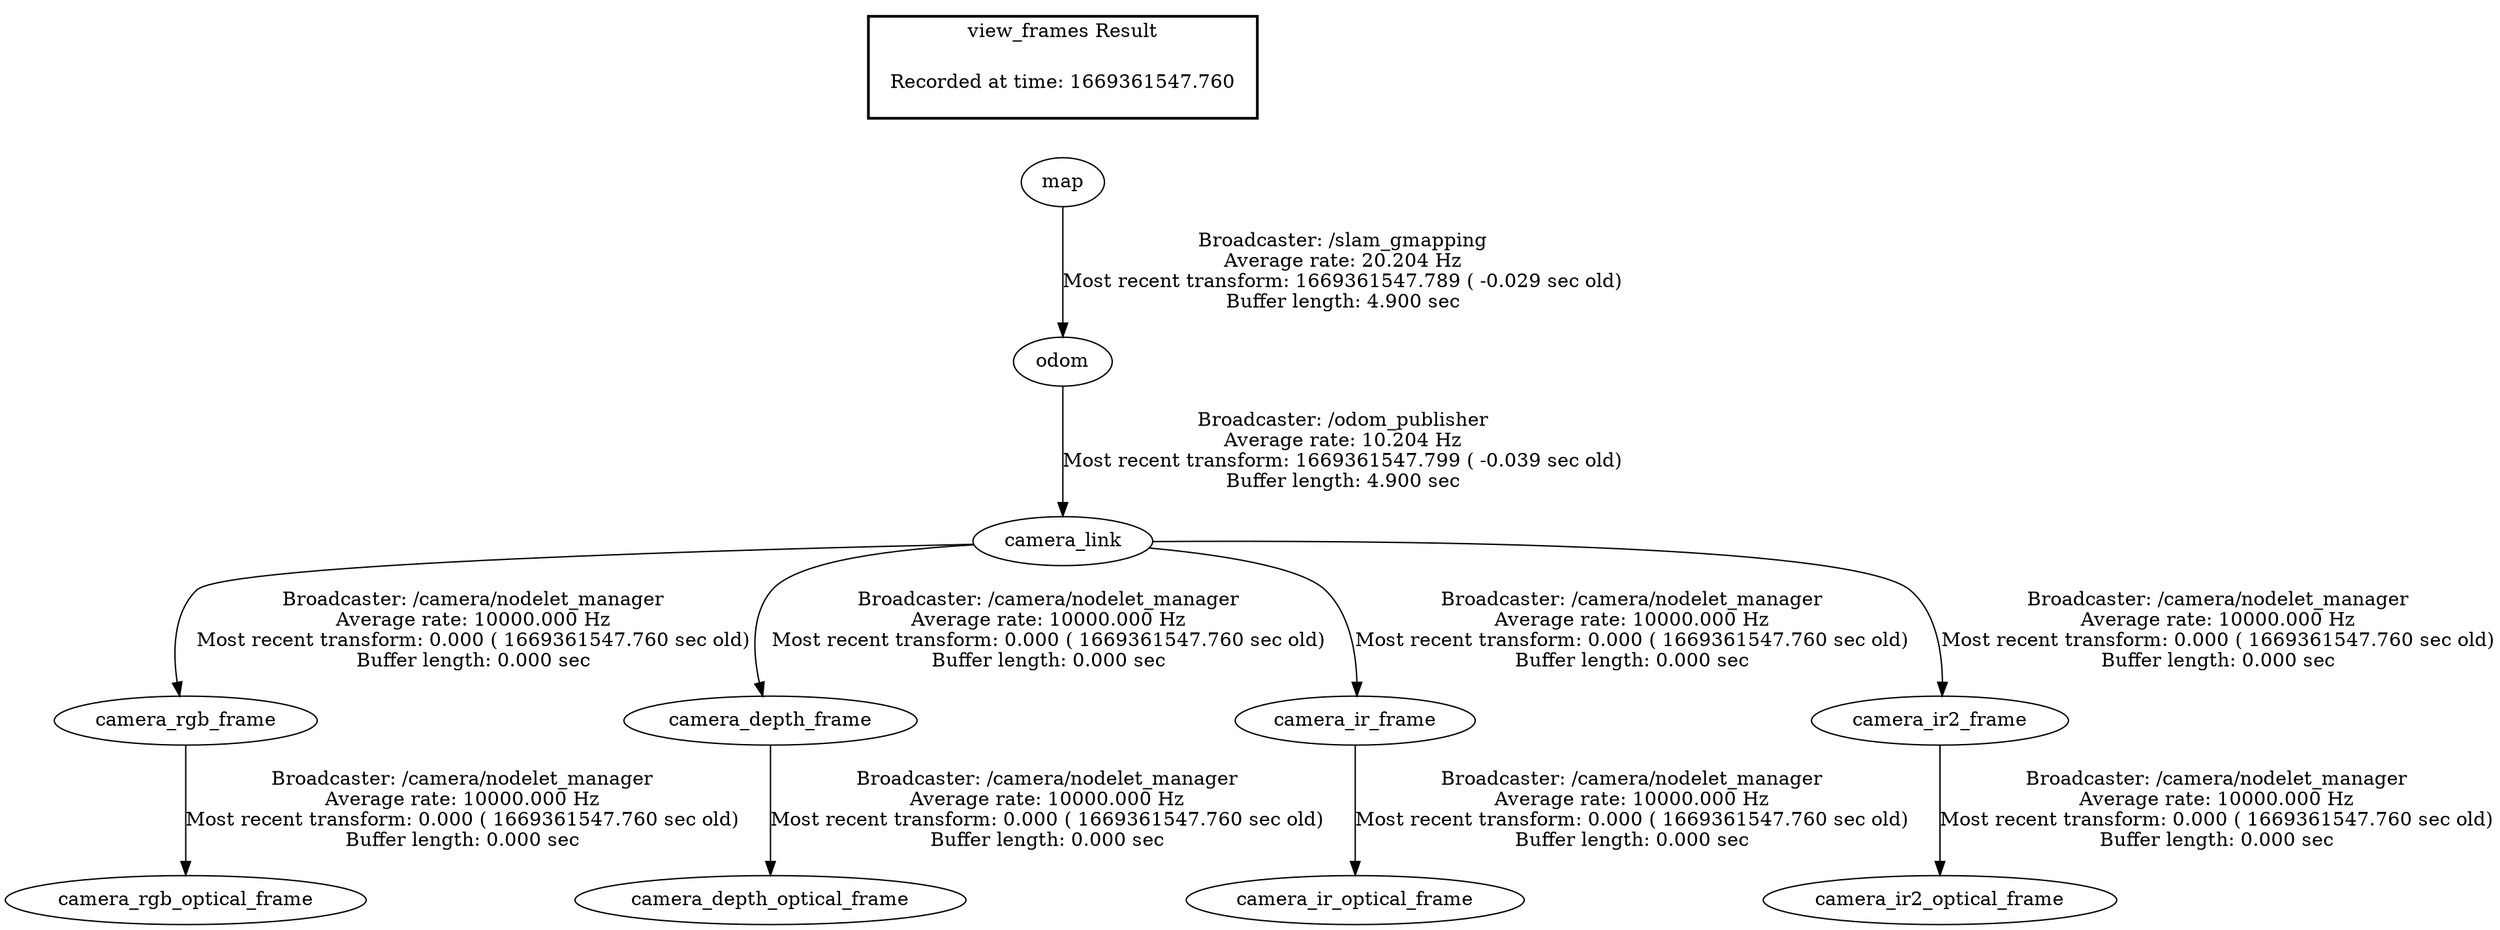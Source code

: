 digraph G {
"camera_link" -> "camera_rgb_frame"[label="Broadcaster: /camera/nodelet_manager\nAverage rate: 10000.000 Hz\nMost recent transform: 0.000 ( 1669361547.760 sec old)\nBuffer length: 0.000 sec\n"];
"odom" -> "camera_link"[label="Broadcaster: /odom_publisher\nAverage rate: 10.204 Hz\nMost recent transform: 1669361547.799 ( -0.039 sec old)\nBuffer length: 4.900 sec\n"];
"camera_rgb_frame" -> "camera_rgb_optical_frame"[label="Broadcaster: /camera/nodelet_manager\nAverage rate: 10000.000 Hz\nMost recent transform: 0.000 ( 1669361547.760 sec old)\nBuffer length: 0.000 sec\n"];
"camera_link" -> "camera_depth_frame"[label="Broadcaster: /camera/nodelet_manager\nAverage rate: 10000.000 Hz\nMost recent transform: 0.000 ( 1669361547.760 sec old)\nBuffer length: 0.000 sec\n"];
"camera_depth_frame" -> "camera_depth_optical_frame"[label="Broadcaster: /camera/nodelet_manager\nAverage rate: 10000.000 Hz\nMost recent transform: 0.000 ( 1669361547.760 sec old)\nBuffer length: 0.000 sec\n"];
"camera_link" -> "camera_ir_frame"[label="Broadcaster: /camera/nodelet_manager\nAverage rate: 10000.000 Hz\nMost recent transform: 0.000 ( 1669361547.760 sec old)\nBuffer length: 0.000 sec\n"];
"camera_ir_frame" -> "camera_ir_optical_frame"[label="Broadcaster: /camera/nodelet_manager\nAverage rate: 10000.000 Hz\nMost recent transform: 0.000 ( 1669361547.760 sec old)\nBuffer length: 0.000 sec\n"];
"camera_link" -> "camera_ir2_frame"[label="Broadcaster: /camera/nodelet_manager\nAverage rate: 10000.000 Hz\nMost recent transform: 0.000 ( 1669361547.760 sec old)\nBuffer length: 0.000 sec\n"];
"camera_ir2_frame" -> "camera_ir2_optical_frame"[label="Broadcaster: /camera/nodelet_manager\nAverage rate: 10000.000 Hz\nMost recent transform: 0.000 ( 1669361547.760 sec old)\nBuffer length: 0.000 sec\n"];
"map" -> "odom"[label="Broadcaster: /slam_gmapping\nAverage rate: 20.204 Hz\nMost recent transform: 1669361547.789 ( -0.029 sec old)\nBuffer length: 4.900 sec\n"];
edge [style=invis];
 subgraph cluster_legend { style=bold; color=black; label ="view_frames Result";
"Recorded at time: 1669361547.760"[ shape=plaintext ] ;
 }->"map";
}